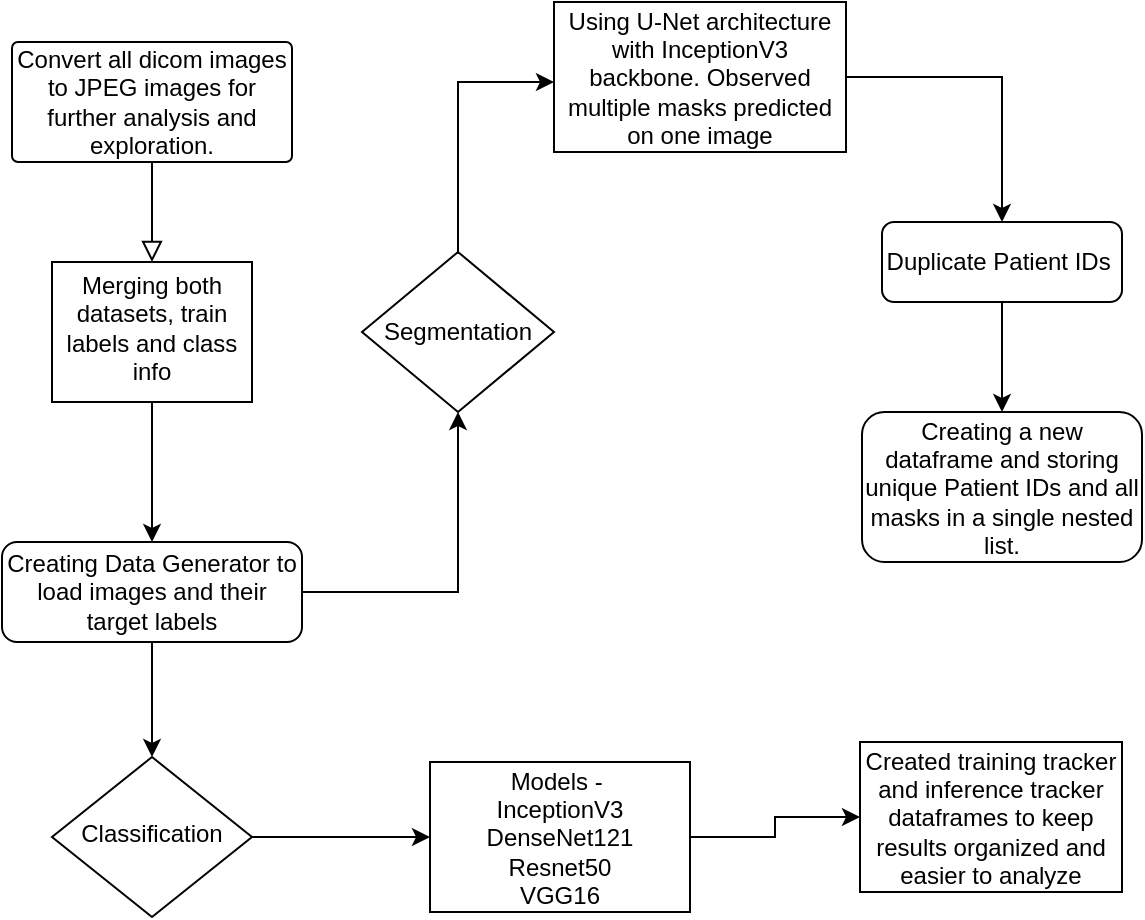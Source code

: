 <mxfile version="20.4.0" type="google"><diagram id="C5RBs43oDa-KdzZeNtuy" name="Page-1"><mxGraphModel grid="1" page="1" gridSize="10" guides="1" tooltips="1" connect="1" arrows="1" fold="1" pageScale="1" pageWidth="827" pageHeight="1169" math="0" shadow="0"><root><mxCell id="WIyWlLk6GJQsqaUBKTNV-0"/><mxCell id="WIyWlLk6GJQsqaUBKTNV-1" parent="WIyWlLk6GJQsqaUBKTNV-0"/><mxCell id="WIyWlLk6GJQsqaUBKTNV-2" value="" style="rounded=0;html=1;jettySize=auto;orthogonalLoop=1;fontSize=11;endArrow=block;endFill=0;endSize=8;strokeWidth=1;shadow=0;labelBackgroundColor=none;edgeStyle=orthogonalEdgeStyle;" edge="1" parent="WIyWlLk6GJQsqaUBKTNV-1" source="WIyWlLk6GJQsqaUBKTNV-3" target="WIyWlLk6GJQsqaUBKTNV-6"><mxGeometry relative="1" as="geometry"/></mxCell><mxCell id="WIyWlLk6GJQsqaUBKTNV-3" value="Convert all dicom images to JPEG images for further analysis and exploration." style="rounded=1;whiteSpace=wrap;html=1;fontSize=12;glass=0;strokeWidth=1;shadow=0;arcSize=5;" vertex="1" parent="WIyWlLk6GJQsqaUBKTNV-1"><mxGeometry x="165" y="60" width="140" height="60" as="geometry"/></mxCell><mxCell id="G8wmHj_yto4rGf2BqsOw-19" value="" style="edgeStyle=orthogonalEdgeStyle;rounded=0;orthogonalLoop=1;jettySize=auto;html=1;fontFamily=Helvetica;fontSize=12;fontColor=default;" edge="1" parent="WIyWlLk6GJQsqaUBKTNV-1" source="WIyWlLk6GJQsqaUBKTNV-6" target="WIyWlLk6GJQsqaUBKTNV-11"><mxGeometry relative="1" as="geometry"/></mxCell><mxCell id="WIyWlLk6GJQsqaUBKTNV-6" value="Merging both datasets, train labels and class info" style="rectangle;whiteSpace=wrap;html=1;shadow=0;fontFamily=Helvetica;fontSize=12;align=center;strokeWidth=1;spacing=6;spacingTop=-4;" vertex="1" parent="WIyWlLk6GJQsqaUBKTNV-1"><mxGeometry x="185" y="170" width="100" height="70" as="geometry"/></mxCell><mxCell id="G8wmHj_yto4rGf2BqsOw-14" value="" style="edgeStyle=orthogonalEdgeStyle;rounded=0;orthogonalLoop=1;jettySize=auto;html=1;fontFamily=Helvetica;fontSize=12;fontColor=default;" edge="1" parent="WIyWlLk6GJQsqaUBKTNV-1" source="WIyWlLk6GJQsqaUBKTNV-7" target="G8wmHj_yto4rGf2BqsOw-0"><mxGeometry relative="1" as="geometry"/></mxCell><mxCell id="WIyWlLk6GJQsqaUBKTNV-7" value="Duplicate Patient IDs&amp;nbsp;" style="rounded=1;whiteSpace=wrap;html=1;fontSize=12;glass=0;strokeWidth=1;shadow=0;" vertex="1" parent="WIyWlLk6GJQsqaUBKTNV-1"><mxGeometry x="600" y="150" width="120" height="40" as="geometry"/></mxCell><mxCell id="G8wmHj_yto4rGf2BqsOw-22" value="" style="edgeStyle=orthogonalEdgeStyle;rounded=0;orthogonalLoop=1;jettySize=auto;html=1;fontFamily=Helvetica;fontSize=12;fontColor=default;" edge="1" parent="WIyWlLk6GJQsqaUBKTNV-1" source="WIyWlLk6GJQsqaUBKTNV-10" target="G8wmHj_yto4rGf2BqsOw-4"><mxGeometry relative="1" as="geometry"/></mxCell><mxCell id="WIyWlLk6GJQsqaUBKTNV-10" value="Classification" style="rhombus;whiteSpace=wrap;html=1;shadow=0;fontFamily=Helvetica;fontSize=12;align=center;strokeWidth=1;spacing=6;spacingTop=-4;" vertex="1" parent="WIyWlLk6GJQsqaUBKTNV-1"><mxGeometry x="185" y="417.5" width="100" height="80" as="geometry"/></mxCell><mxCell id="G8wmHj_yto4rGf2BqsOw-21" value="" style="edgeStyle=orthogonalEdgeStyle;rounded=0;orthogonalLoop=1;jettySize=auto;html=1;fontFamily=Helvetica;fontSize=12;fontColor=default;" edge="1" parent="WIyWlLk6GJQsqaUBKTNV-1" source="WIyWlLk6GJQsqaUBKTNV-11" target="WIyWlLk6GJQsqaUBKTNV-10"><mxGeometry relative="1" as="geometry"/></mxCell><mxCell id="WIyWlLk6GJQsqaUBKTNV-11" value="Creating Data Generator to load images and their target labels" style="rounded=1;whiteSpace=wrap;html=1;fontSize=12;glass=0;strokeWidth=1;shadow=0;" vertex="1" parent="WIyWlLk6GJQsqaUBKTNV-1"><mxGeometry x="160" y="310" width="150" height="50" as="geometry"/></mxCell><mxCell id="G8wmHj_yto4rGf2BqsOw-0" value="Creating a new dataframe and storing unique Patient IDs and all masks in a single nested list." style="rounded=1;whiteSpace=wrap;html=1;shadow=0;strokeColor=default;strokeWidth=1;fontFamily=Helvetica;fontSize=12;fontColor=default;fillColor=default;" vertex="1" parent="WIyWlLk6GJQsqaUBKTNV-1"><mxGeometry x="590" y="245" width="140" height="75" as="geometry"/></mxCell><mxCell id="G8wmHj_yto4rGf2BqsOw-18" value="" style="edgeStyle=orthogonalEdgeStyle;rounded=0;orthogonalLoop=1;jettySize=auto;html=1;fontFamily=Helvetica;fontSize=12;fontColor=default;" edge="1" parent="WIyWlLk6GJQsqaUBKTNV-1" source="G8wmHj_yto4rGf2BqsOw-4" target="G8wmHj_yto4rGf2BqsOw-17"><mxGeometry relative="1" as="geometry"/></mxCell><mxCell id="G8wmHj_yto4rGf2BqsOw-4" value="Models -&amp;nbsp;&lt;br&gt;InceptionV3&lt;br&gt;DenseNet121&lt;br&gt;Resnet50&lt;br&gt;VGG16" style="rounded=0;whiteSpace=wrap;html=1;shadow=0;strokeColor=default;strokeWidth=1;fontFamily=Helvetica;fontSize=12;fontColor=default;fillColor=default;" vertex="1" parent="WIyWlLk6GJQsqaUBKTNV-1"><mxGeometry x="374" y="420" width="130" height="75" as="geometry"/></mxCell><mxCell id="G8wmHj_yto4rGf2BqsOw-10" value="" style="edgeStyle=orthogonalEdgeStyle;rounded=0;orthogonalLoop=1;jettySize=auto;html=1;fontFamily=Helvetica;fontSize=12;fontColor=default;" edge="1" parent="WIyWlLk6GJQsqaUBKTNV-1" source="G8wmHj_yto4rGf2BqsOw-8" target="G8wmHj_yto4rGf2BqsOw-9"><mxGeometry relative="1" as="geometry"><Array as="points"><mxPoint x="388" y="80"/></Array></mxGeometry></mxCell><mxCell id="G8wmHj_yto4rGf2BqsOw-8" value="Segmentation" style="rhombus;whiteSpace=wrap;html=1;shadow=0;strokeColor=default;strokeWidth=1;fontFamily=Helvetica;fontSize=12;fontColor=default;fillColor=default;" vertex="1" parent="WIyWlLk6GJQsqaUBKTNV-1"><mxGeometry x="340" y="165" width="96" height="80" as="geometry"/></mxCell><mxCell id="G8wmHj_yto4rGf2BqsOw-12" value="" style="edgeStyle=orthogonalEdgeStyle;rounded=0;orthogonalLoop=1;jettySize=auto;html=1;fontFamily=Helvetica;fontSize=12;fontColor=default;" edge="1" parent="WIyWlLk6GJQsqaUBKTNV-1" source="G8wmHj_yto4rGf2BqsOw-9" target="WIyWlLk6GJQsqaUBKTNV-7"><mxGeometry relative="1" as="geometry"/></mxCell><mxCell id="G8wmHj_yto4rGf2BqsOw-9" value="Using U-Net architecture with InceptionV3 backbone. Observed multiple masks predicted on one image" style="whiteSpace=wrap;html=1;shadow=0;strokeWidth=1;" vertex="1" parent="WIyWlLk6GJQsqaUBKTNV-1"><mxGeometry x="436" y="40" width="146" height="75" as="geometry"/></mxCell><mxCell id="G8wmHj_yto4rGf2BqsOw-17" value="Created training tracker and inference tracker dataframes to keep results organized and easier to analyze" style="whiteSpace=wrap;html=1;rounded=0;shadow=0;strokeWidth=1;" vertex="1" parent="WIyWlLk6GJQsqaUBKTNV-1"><mxGeometry x="589" y="410" width="131" height="75" as="geometry"/></mxCell><mxCell id="G8wmHj_yto4rGf2BqsOw-20" value="" style="endArrow=classic;html=1;rounded=0;fontFamily=Helvetica;fontSize=12;fontColor=default;exitX=1;exitY=0.5;exitDx=0;exitDy=0;entryX=0.5;entryY=1;entryDx=0;entryDy=0;" edge="1" parent="WIyWlLk6GJQsqaUBKTNV-1" source="WIyWlLk6GJQsqaUBKTNV-11" target="G8wmHj_yto4rGf2BqsOw-8"><mxGeometry width="50" height="50" relative="1" as="geometry"><mxPoint x="410" y="330" as="sourcePoint"/><mxPoint x="460" y="280" as="targetPoint"/><Array as="points"><mxPoint x="388" y="335"/></Array></mxGeometry></mxCell></root></mxGraphModel></diagram></mxfile>